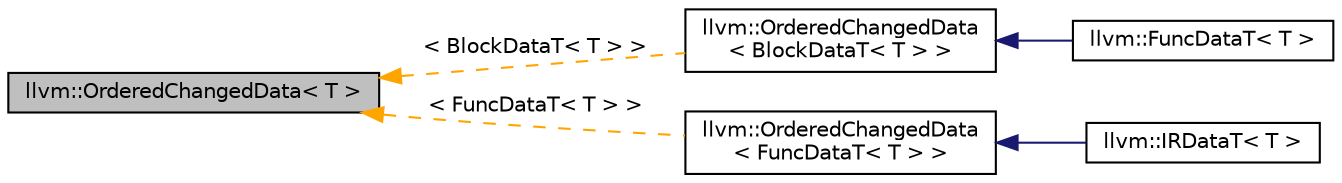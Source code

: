 digraph "llvm::OrderedChangedData&lt; T &gt;"
{
 // LATEX_PDF_SIZE
  bgcolor="transparent";
  edge [fontname="Helvetica",fontsize="10",labelfontname="Helvetica",labelfontsize="10"];
  node [fontname="Helvetica",fontsize="10",shape=record];
  rankdir="LR";
  Node1 [label="llvm::OrderedChangedData\< T \>",height=0.2,width=0.4,color="black", fillcolor="grey75", style="filled", fontcolor="black",tooltip=" "];
  Node1 -> Node2 [dir="back",color="orange",fontsize="10",style="dashed",label=" \< BlockDataT\< T \> \>" ,fontname="Helvetica"];
  Node2 [label="llvm::OrderedChangedData\l\< BlockDataT\< T \> \>",height=0.2,width=0.4,color="black",URL="$classllvm_1_1OrderedChangedData.html",tooltip=" "];
  Node2 -> Node3 [dir="back",color="midnightblue",fontsize="10",style="solid",fontname="Helvetica"];
  Node3 [label="llvm::FuncDataT\< T \>",height=0.2,width=0.4,color="black",URL="$classllvm_1_1FuncDataT.html",tooltip=" "];
  Node1 -> Node4 [dir="back",color="orange",fontsize="10",style="dashed",label=" \< FuncDataT\< T \> \>" ,fontname="Helvetica"];
  Node4 [label="llvm::OrderedChangedData\l\< FuncDataT\< T \> \>",height=0.2,width=0.4,color="black",URL="$classllvm_1_1OrderedChangedData.html",tooltip=" "];
  Node4 -> Node5 [dir="back",color="midnightblue",fontsize="10",style="solid",fontname="Helvetica"];
  Node5 [label="llvm::IRDataT\< T \>",height=0.2,width=0.4,color="black",URL="$classllvm_1_1IRDataT.html",tooltip=" "];
}
